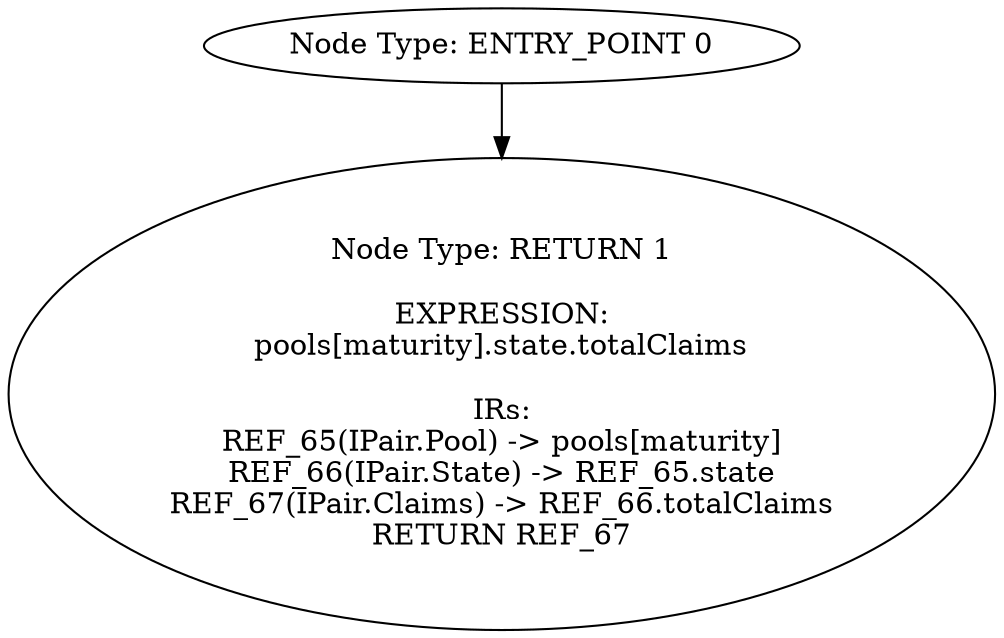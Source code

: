 digraph{
0[label="Node Type: ENTRY_POINT 0
"];
0->1;
1[label="Node Type: RETURN 1

EXPRESSION:
pools[maturity].state.totalClaims

IRs:
REF_65(IPair.Pool) -> pools[maturity]
REF_66(IPair.State) -> REF_65.state
REF_67(IPair.Claims) -> REF_66.totalClaims
RETURN REF_67"];
}
